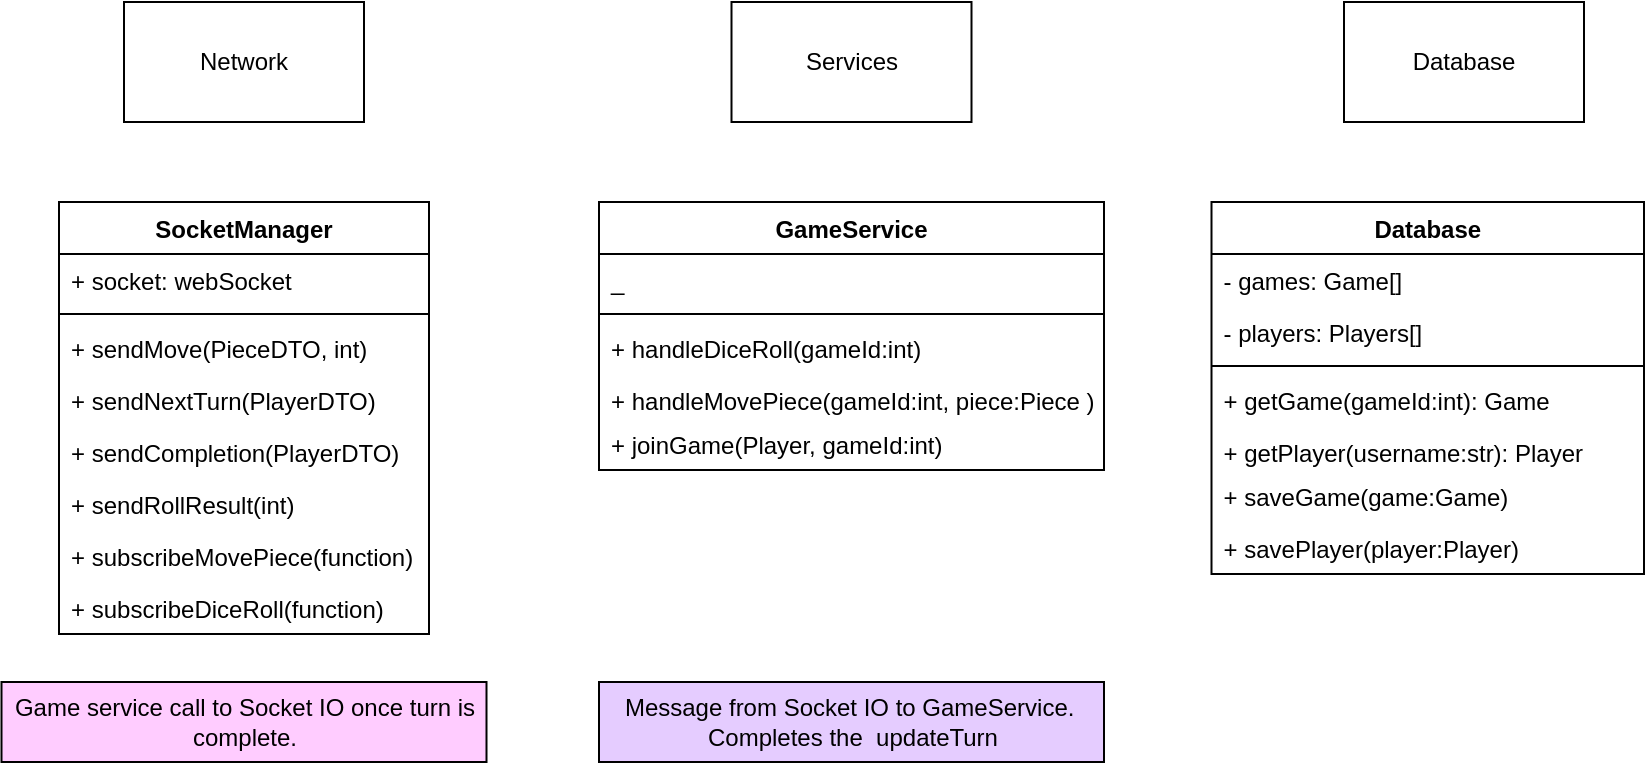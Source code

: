 <mxfile version="13.9.9" type="device"><diagram id="LhpK2311idf4sIxjlJDh" name="Page-1"><mxGraphModel dx="1026" dy="580" grid="1" gridSize="10" guides="1" tooltips="1" connect="1" arrows="1" fold="1" page="1" pageScale="1" pageWidth="850" pageHeight="1100" math="0" shadow="0"><root><mxCell id="0"/><mxCell id="1" parent="0"/><mxCell id="hLYDP5RlrfP4kzKJG4iE-2" value="Network" style="rounded=0;whiteSpace=wrap;html=1;" parent="1" vertex="1"><mxGeometry x="80" y="80" width="120" height="60" as="geometry"/></mxCell><mxCell id="hLYDP5RlrfP4kzKJG4iE-3" value="Services" style="rounded=0;whiteSpace=wrap;html=1;" parent="1" vertex="1"><mxGeometry x="383.75" y="80" width="120" height="60" as="geometry"/></mxCell><mxCell id="hLYDP5RlrfP4kzKJG4iE-4" value="Database" style="rounded=0;whiteSpace=wrap;html=1;" parent="1" vertex="1"><mxGeometry x="690" y="80" width="120" height="60" as="geometry"/></mxCell><mxCell id="hLYDP5RlrfP4kzKJG4iE-9" value="SocketManager" style="swimlane;fontStyle=1;align=center;verticalAlign=top;childLayout=stackLayout;horizontal=1;startSize=26;horizontalStack=0;resizeParent=1;resizeParentMax=0;resizeLast=0;collapsible=1;marginBottom=0;" parent="1" vertex="1"><mxGeometry x="47.5" y="180" width="185" height="216" as="geometry"/></mxCell><mxCell id="hLYDP5RlrfP4kzKJG4iE-10" value="+ socket: webSocket" style="text;strokeColor=none;fillColor=none;align=left;verticalAlign=top;spacingLeft=4;spacingRight=4;overflow=hidden;rotatable=0;points=[[0,0.5],[1,0.5]];portConstraint=eastwest;" parent="hLYDP5RlrfP4kzKJG4iE-9" vertex="1"><mxGeometry y="26" width="185" height="26" as="geometry"/></mxCell><mxCell id="hLYDP5RlrfP4kzKJG4iE-11" value="" style="line;strokeWidth=1;fillColor=none;align=left;verticalAlign=middle;spacingTop=-1;spacingLeft=3;spacingRight=3;rotatable=0;labelPosition=right;points=[];portConstraint=eastwest;" parent="hLYDP5RlrfP4kzKJG4iE-9" vertex="1"><mxGeometry y="52" width="185" height="8" as="geometry"/></mxCell><mxCell id="hLYDP5RlrfP4kzKJG4iE-12" value="+ sendMove(PieceDTO, int)" style="text;strokeColor=none;fillColor=none;align=left;verticalAlign=top;spacingLeft=4;spacingRight=4;overflow=hidden;rotatable=0;points=[[0,0.5],[1,0.5]];portConstraint=eastwest;" parent="hLYDP5RlrfP4kzKJG4iE-9" vertex="1"><mxGeometry y="60" width="185" height="26" as="geometry"/></mxCell><mxCell id="hLYDP5RlrfP4kzKJG4iE-13" value="+ sendNextTurn(PlayerDTO)" style="text;strokeColor=none;fillColor=none;align=left;verticalAlign=top;spacingLeft=4;spacingRight=4;overflow=hidden;rotatable=0;points=[[0,0.5],[1,0.5]];portConstraint=eastwest;" parent="hLYDP5RlrfP4kzKJG4iE-9" vertex="1"><mxGeometry y="86" width="185" height="26" as="geometry"/></mxCell><mxCell id="hLYDP5RlrfP4kzKJG4iE-14" value="+ sendCompletion(PlayerDTO)" style="text;strokeColor=none;fillColor=none;align=left;verticalAlign=top;spacingLeft=4;spacingRight=4;overflow=hidden;rotatable=0;points=[[0,0.5],[1,0.5]];portConstraint=eastwest;" parent="hLYDP5RlrfP4kzKJG4iE-9" vertex="1"><mxGeometry y="112" width="185" height="26" as="geometry"/></mxCell><mxCell id="hLYDP5RlrfP4kzKJG4iE-15" value="+ sendRollResult(int)" style="text;strokeColor=none;fillColor=none;align=left;verticalAlign=top;spacingLeft=4;spacingRight=4;overflow=hidden;rotatable=0;points=[[0,0.5],[1,0.5]];portConstraint=eastwest;" parent="hLYDP5RlrfP4kzKJG4iE-9" vertex="1"><mxGeometry y="138" width="185" height="26" as="geometry"/></mxCell><mxCell id="hLYDP5RlrfP4kzKJG4iE-16" value="+ subscribeMovePiece(function)" style="text;strokeColor=none;fillColor=none;align=left;verticalAlign=top;spacingLeft=4;spacingRight=4;overflow=hidden;rotatable=0;points=[[0,0.5],[1,0.5]];portConstraint=eastwest;fontStyle=0" parent="hLYDP5RlrfP4kzKJG4iE-9" vertex="1"><mxGeometry y="164" width="185" height="26" as="geometry"/></mxCell><mxCell id="hLYDP5RlrfP4kzKJG4iE-17" value="+ subscribeDiceRoll(function)" style="text;strokeColor=none;fillColor=none;align=left;verticalAlign=top;spacingLeft=4;spacingRight=4;overflow=hidden;rotatable=0;points=[[0,0.5],[1,0.5]];portConstraint=eastwest;" parent="hLYDP5RlrfP4kzKJG4iE-9" vertex="1"><mxGeometry y="190" width="185" height="26" as="geometry"/></mxCell><mxCell id="pRg0JU2an6hk1RiWhngn-1" value="Database" style="swimlane;fontStyle=1;align=center;verticalAlign=top;childLayout=stackLayout;horizontal=1;startSize=26;horizontalStack=0;resizeParent=1;resizeParentMax=0;resizeLast=0;collapsible=1;marginBottom=0;" parent="1" vertex="1"><mxGeometry x="623.75" y="180" width="216.25" height="186" as="geometry"/></mxCell><mxCell id="pRg0JU2an6hk1RiWhngn-2" value="- games: Game[]" style="text;strokeColor=none;fillColor=none;align=left;verticalAlign=top;spacingLeft=4;spacingRight=4;overflow=hidden;rotatable=0;points=[[0,0.5],[1,0.5]];portConstraint=eastwest;" parent="pRg0JU2an6hk1RiWhngn-1" vertex="1"><mxGeometry y="26" width="216.25" height="26" as="geometry"/></mxCell><mxCell id="pRg0JU2an6hk1RiWhngn-17" value="- players: Players[]" style="text;strokeColor=none;fillColor=none;align=left;verticalAlign=top;spacingLeft=4;spacingRight=4;overflow=hidden;rotatable=0;points=[[0,0.5],[1,0.5]];portConstraint=eastwest;" parent="pRg0JU2an6hk1RiWhngn-1" vertex="1"><mxGeometry y="52" width="216.25" height="26" as="geometry"/></mxCell><mxCell id="pRg0JU2an6hk1RiWhngn-3" value="" style="line;strokeWidth=1;fillColor=none;align=left;verticalAlign=middle;spacingTop=-1;spacingLeft=3;spacingRight=3;rotatable=0;labelPosition=right;points=[];portConstraint=eastwest;" parent="pRg0JU2an6hk1RiWhngn-1" vertex="1"><mxGeometry y="78" width="216.25" height="8" as="geometry"/></mxCell><mxCell id="pRg0JU2an6hk1RiWhngn-4" value="+ getGame(gameId:int): Game" style="text;strokeColor=none;fillColor=none;align=left;verticalAlign=top;spacingLeft=4;spacingRight=4;overflow=hidden;rotatable=0;points=[[0,0.5],[1,0.5]];portConstraint=eastwest;" parent="pRg0JU2an6hk1RiWhngn-1" vertex="1"><mxGeometry y="86" width="216.25" height="26" as="geometry"/></mxCell><mxCell id="pRg0JU2an6hk1RiWhngn-5" value="+ getPlayer(username:str): Player" style="text;strokeColor=none;fillColor=none;align=left;verticalAlign=top;spacingLeft=4;spacingRight=4;overflow=hidden;rotatable=0;points=[[0,0.5],[1,0.5]];portConstraint=eastwest;" parent="pRg0JU2an6hk1RiWhngn-1" vertex="1"><mxGeometry y="112" width="216.25" height="22" as="geometry"/></mxCell><mxCell id="pRg0JU2an6hk1RiWhngn-6" value="+ saveGame(game:Game)" style="text;strokeColor=none;fillColor=none;align=left;verticalAlign=top;spacingLeft=4;spacingRight=4;overflow=hidden;rotatable=0;points=[[0,0.5],[1,0.5]];portConstraint=eastwest;" parent="pRg0JU2an6hk1RiWhngn-1" vertex="1"><mxGeometry y="134" width="216.25" height="26" as="geometry"/></mxCell><mxCell id="pRg0JU2an6hk1RiWhngn-16" value="+ savePlayer(player:Player)" style="text;strokeColor=none;fillColor=none;align=left;verticalAlign=top;spacingLeft=4;spacingRight=4;overflow=hidden;rotatable=0;points=[[0,0.5],[1,0.5]];portConstraint=eastwest;" parent="pRg0JU2an6hk1RiWhngn-1" vertex="1"><mxGeometry y="160" width="216.25" height="26" as="geometry"/></mxCell><mxCell id="pRg0JU2an6hk1RiWhngn-10" value="GameService" style="swimlane;fontStyle=1;align=center;verticalAlign=top;childLayout=stackLayout;horizontal=1;startSize=26;horizontalStack=0;resizeParent=1;resizeParentMax=0;resizeLast=0;collapsible=1;marginBottom=0;fillColor=#FFFFFF;" parent="1" vertex="1"><mxGeometry x="317.5" y="180" width="252.5" height="134" as="geometry"/></mxCell><mxCell id="pRg0JU2an6hk1RiWhngn-11" value="_" style="text;strokeColor=none;fillColor=none;align=left;verticalAlign=top;spacingLeft=4;spacingRight=4;overflow=hidden;rotatable=0;points=[[0,0.5],[1,0.5]];portConstraint=eastwest;" parent="pRg0JU2an6hk1RiWhngn-10" vertex="1"><mxGeometry y="26" width="252.5" height="26" as="geometry"/></mxCell><mxCell id="pRg0JU2an6hk1RiWhngn-12" value="" style="line;strokeWidth=1;fillColor=none;align=left;verticalAlign=middle;spacingTop=-1;spacingLeft=3;spacingRight=3;rotatable=0;labelPosition=right;points=[];portConstraint=eastwest;" parent="pRg0JU2an6hk1RiWhngn-10" vertex="1"><mxGeometry y="52" width="252.5" height="8" as="geometry"/></mxCell><mxCell id="pRg0JU2an6hk1RiWhngn-13" value="+ handleDiceRoll(gameId:int)" style="text;strokeColor=none;fillColor=none;align=left;verticalAlign=top;spacingLeft=4;spacingRight=4;overflow=hidden;rotatable=0;points=[[0,0.5],[1,0.5]];portConstraint=eastwest;" parent="pRg0JU2an6hk1RiWhngn-10" vertex="1"><mxGeometry y="60" width="252.5" height="26" as="geometry"/></mxCell><mxCell id="pRg0JU2an6hk1RiWhngn-14" value="+ handleMovePiece(gameId:int, piece:Piece )" style="text;strokeColor=none;fillColor=none;align=left;verticalAlign=top;spacingLeft=4;spacingRight=4;overflow=hidden;rotatable=0;points=[[0,0.5],[1,0.5]];portConstraint=eastwest;" parent="pRg0JU2an6hk1RiWhngn-10" vertex="1"><mxGeometry y="86" width="252.5" height="22" as="geometry"/></mxCell><mxCell id="pRg0JU2an6hk1RiWhngn-15" value="+ joinGame(Player, gameId:int)" style="text;strokeColor=none;fillColor=none;align=left;verticalAlign=top;spacingLeft=4;spacingRight=4;overflow=hidden;rotatable=0;points=[[0,0.5],[1,0.5]];portConstraint=eastwest;" parent="pRg0JU2an6hk1RiWhngn-10" vertex="1"><mxGeometry y="108" width="252.5" height="26" as="geometry"/></mxCell><mxCell id="YsnPqGo7fF2sHZV2WFnn-1" value="Game service call to Socket IO once turn is complete." style="rounded=0;whiteSpace=wrap;html=1;fillColor=#FFCCFF;" parent="1" vertex="1"><mxGeometry x="18.75" y="420" width="242.5" height="40" as="geometry"/></mxCell><mxCell id="YsnPqGo7fF2sHZV2WFnn-2" value="Message from Socket IO to GameService.&amp;nbsp; Completes the&amp;nbsp; updateTurn" style="rounded=0;whiteSpace=wrap;html=1;fillColor=#E5CCFF;" parent="1" vertex="1"><mxGeometry x="317.5" y="420" width="252.5" height="40" as="geometry"/></mxCell></root></mxGraphModel></diagram></mxfile>